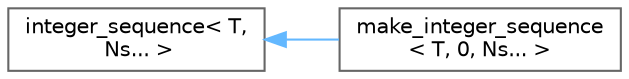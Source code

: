 digraph "类继承关系图"
{
 // LATEX_PDF_SIZE
  bgcolor="transparent";
  edge [fontname=Helvetica,fontsize=10,labelfontname=Helvetica,labelfontsize=10];
  node [fontname=Helvetica,fontsize=10,shape=box,height=0.2,width=0.4];
  rankdir="LR";
  Node0 [id="Node000000",label="integer_sequence\< T,\l Ns... \>",height=0.2,width=0.4,color="grey40", fillcolor="white", style="filled",URL="$structdetail_1_1integer__sequence.html",tooltip=" "];
  Node0 -> Node1 [id="edge276_Node000000_Node000001",dir="back",color="steelblue1",style="solid",tooltip=" "];
  Node1 [id="Node000001",label="make_integer_sequence\l\< T, 0, Ns... \>",height=0.2,width=0.4,color="grey40", fillcolor="white", style="filled",URL="$structdetail_1_1make__integer__sequence_3_01_t_00_010_00_01_ns_8_8_8_01_4.html",tooltip=" "];
}
